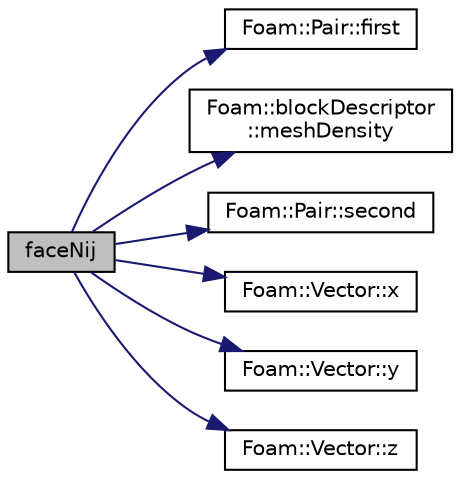 digraph "faceNij"
{
  bgcolor="transparent";
  edge [fontname="Helvetica",fontsize="10",labelfontname="Helvetica",labelfontsize="10"];
  node [fontname="Helvetica",fontsize="10",shape=record];
  rankdir="LR";
  Node10762 [label="faceNij",height=0.2,width=0.4,color="black", fillcolor="grey75", style="filled", fontcolor="black"];
  Node10762 -> Node10763 [color="midnightblue",fontsize="10",style="solid",fontname="Helvetica"];
  Node10763 [label="Foam::Pair::first",height=0.2,width=0.4,color="black",URL="$a28793.html#af9a77dbc46937c80ca5fceef711c7628",tooltip="Return first. "];
  Node10762 -> Node10764 [color="midnightblue",fontsize="10",style="solid",fontname="Helvetica"];
  Node10764 [label="Foam::blockDescriptor\l::meshDensity",height=0.2,width=0.4,color="black",URL="$a25745.html#a739d5321a1192e626d75c6d49b4499db",tooltip="Return the mesh density (number of cells) in the i,j,k directions. "];
  Node10762 -> Node10765 [color="midnightblue",fontsize="10",style="solid",fontname="Helvetica"];
  Node10765 [label="Foam::Pair::second",height=0.2,width=0.4,color="black",URL="$a28793.html#a8830e4ad5e9523343cc9288f59931b5f",tooltip="Return second. "];
  Node10762 -> Node10766 [color="midnightblue",fontsize="10",style="solid",fontname="Helvetica"];
  Node10766 [label="Foam::Vector::x",height=0.2,width=0.4,color="black",URL="$a29749.html#a63327976e5a8359700064a02ae22548e"];
  Node10762 -> Node10767 [color="midnightblue",fontsize="10",style="solid",fontname="Helvetica"];
  Node10767 [label="Foam::Vector::y",height=0.2,width=0.4,color="black",URL="$a29749.html#a1ee865f676fbac703a49c6654dd3ad74"];
  Node10762 -> Node10768 [color="midnightblue",fontsize="10",style="solid",fontname="Helvetica"];
  Node10768 [label="Foam::Vector::z",height=0.2,width=0.4,color="black",URL="$a29749.html#a1c8320b15610de211ec70ef966581423"];
}
